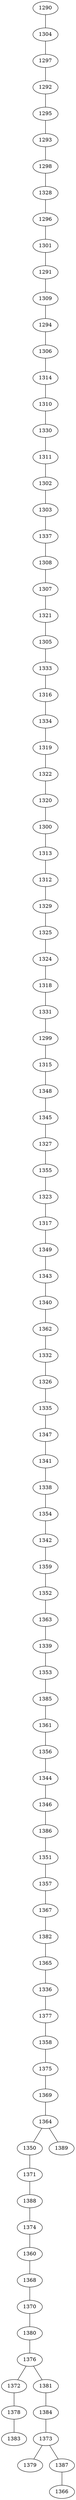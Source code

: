 graph {
    1290 []
    1304 []
    1297 []
    1292 []
    1295 []
    1293 []
    1298 []
    1328 []
    1296 []
    1301 []
    1291 []
    1309 []
    1294 []
    1306 []
    1314 []
    1310 []
    1330 []
    1311 []
    1302 []
    1303 []
    1337 []
    1308 []
    1307 []
    1321 []
    1305 []
    1333 []
    1316 []
    1334 []
    1319 []
    1322 []
    1320 []
    1300 []
    1313 []
    1312 []
    1329 []
    1325 []
    1324 []
    1318 []
    1331 []
    1299 []
    1315 []
    1348 []
    1345 []
    1327 []
    1355 []
    1323 []
    1317 []
    1349 []
    1343 []
    1340 []
    1362 []
    1332 []
    1326 []
    1335 []
    1347 []
    1341 []
    1338 []
    1354 []
    1342 []
    1359 []
    1352 []
    1363 []
    1339 []
    1353 []
    1385 []
    1361 []
    1356 []
    1344 []
    1346 []
    1386 []
    1351 []
    1357 []
    1367 []
    1382 []
    1365 []
    1336 []
    1377 []
    1358 []
    1375 []
    1369 []
    1364 []
    1350 []
    1371 []
    1388 []
    1374 []
    1360 []
    1368 []
    1370 []
    1380 []
    1376 []
    1372 []
    1378 []
    1383 []
    1381 []
    1384 []
    1373 []
    1379 []
    1387 []
    1366 []
    1389 []
    1290 -- 1304
    1304 -- 1297
    1297 -- 1292
    1292 -- 1295
    1295 -- 1293
    1293 -- 1298
    1298 -- 1328
    1328 -- 1296
    1296 -- 1301
    1301 -- 1291
    1291 -- 1309
    1309 -- 1294
    1294 -- 1306
    1306 -- 1314
    1314 -- 1310
    1310 -- 1330
    1330 -- 1311
    1311 -- 1302
    1302 -- 1303
    1303 -- 1337
    1337 -- 1308
    1308 -- 1307
    1307 -- 1321
    1321 -- 1305
    1305 -- 1333
    1333 -- 1316
    1316 -- 1334
    1334 -- 1319
    1319 -- 1322
    1322 -- 1320
    1320 -- 1300
    1300 -- 1313
    1313 -- 1312
    1312 -- 1329
    1329 -- 1325
    1325 -- 1324
    1324 -- 1318
    1318 -- 1331
    1331 -- 1299
    1299 -- 1315
    1315 -- 1348
    1348 -- 1345
    1345 -- 1327
    1327 -- 1355
    1355 -- 1323
    1323 -- 1317
    1317 -- 1349
    1349 -- 1343
    1343 -- 1340
    1340 -- 1362
    1362 -- 1332
    1332 -- 1326
    1326 -- 1335
    1335 -- 1347
    1347 -- 1341
    1341 -- 1338
    1338 -- 1354
    1354 -- 1342
    1342 -- 1359
    1359 -- 1352
    1352 -- 1363
    1363 -- 1339
    1339 -- 1353
    1353 -- 1385
    1385 -- 1361
    1361 -- 1356
    1356 -- 1344
    1344 -- 1346
    1346 -- 1386
    1386 -- 1351
    1351 -- 1357
    1357 -- 1367
    1367 -- 1382
    1382 -- 1365
    1365 -- 1336
    1336 -- 1377
    1377 -- 1358
    1358 -- 1375
    1375 -- 1369
    1369 -- 1364
    1364 -- 1350
    1350 -- 1371
    1371 -- 1388
    1388 -- 1374
    1374 -- 1360
    1360 -- 1368
    1368 -- 1370
    1370 -- 1380
    1380 -- 1376
    1376 -- 1372
    1372 -- 1378
    1378 -- 1383
    1376 -- 1381
    1381 -- 1384
    1384 -- 1373
    1373 -- 1379
    1373 -- 1387
    1387 -- 1366
    1364 -- 1389
}
